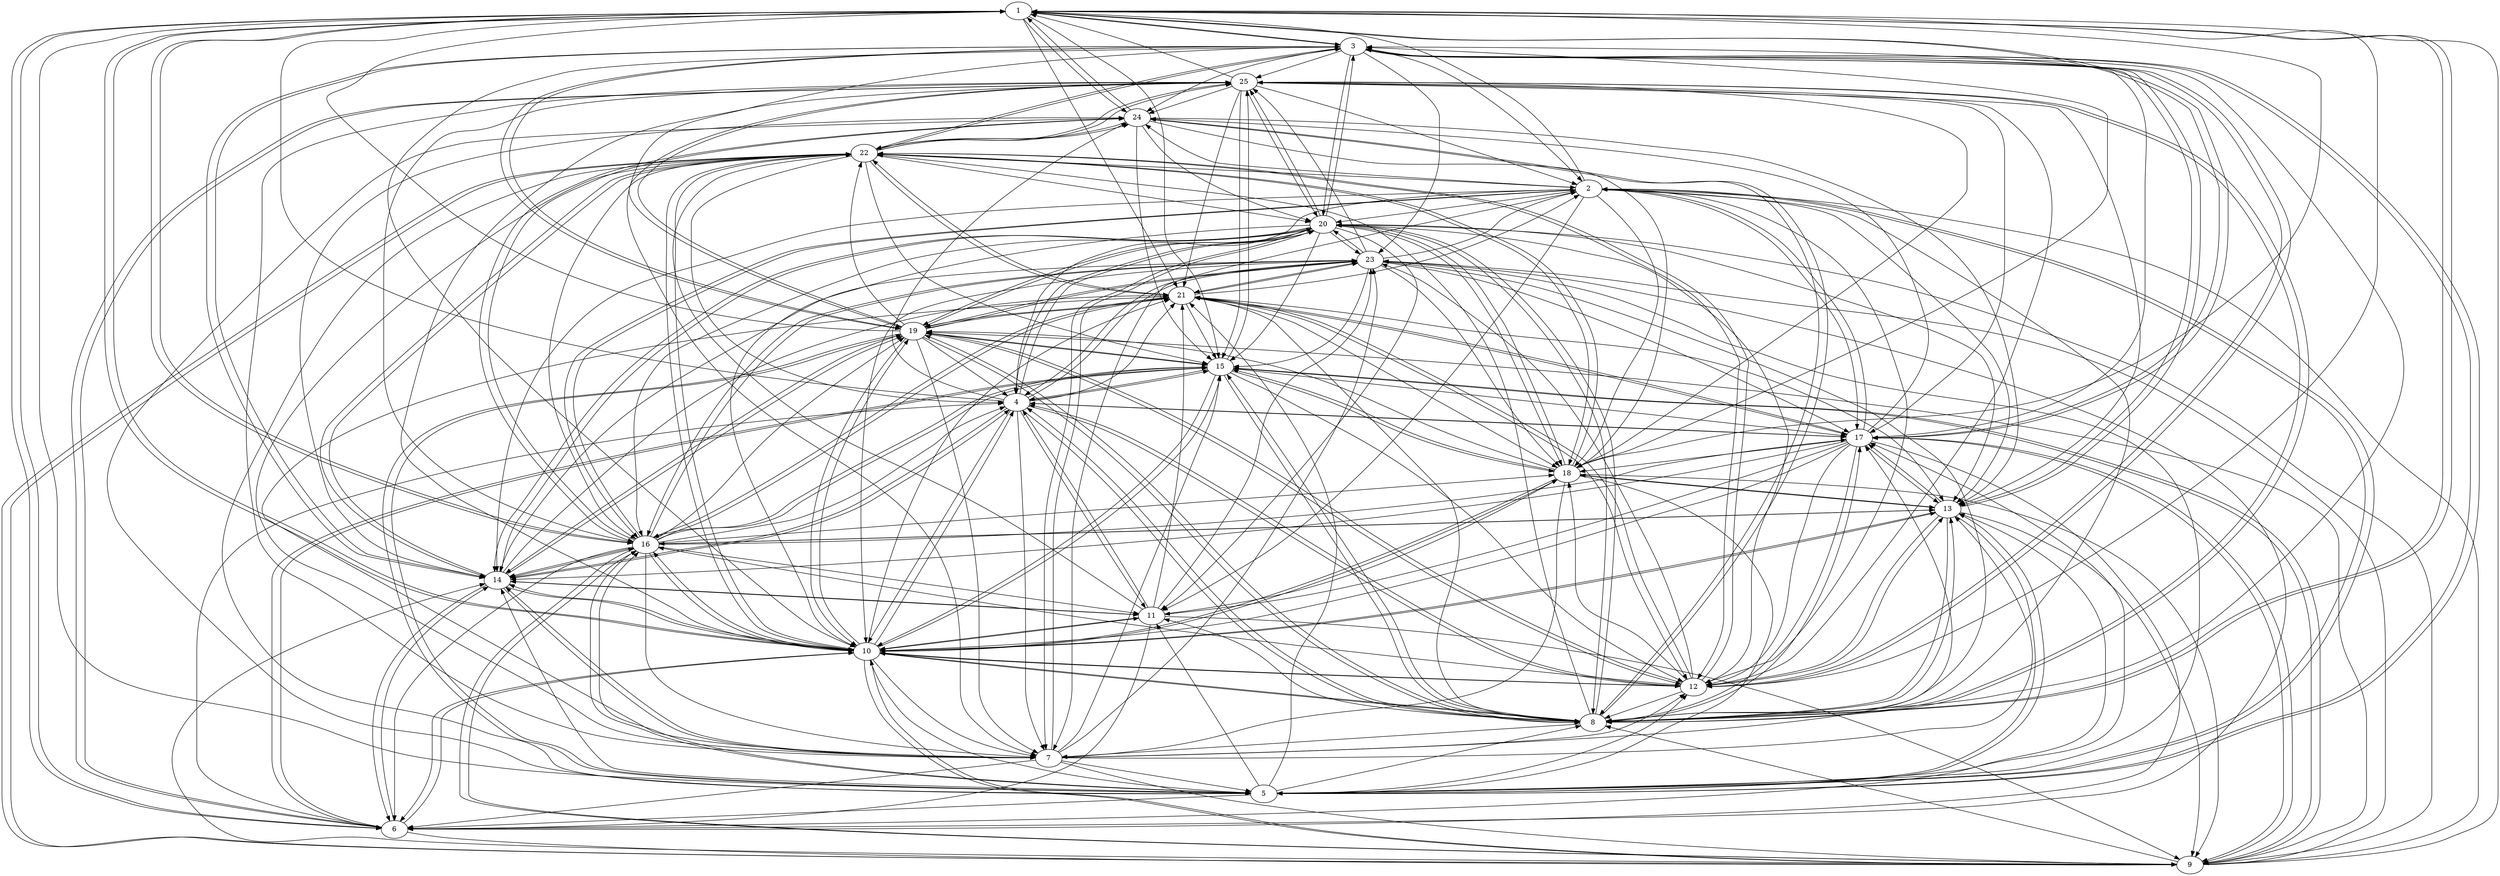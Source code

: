 strict digraph {  
 node [shape= ellipse];
1	2	3	4	5	6	7	8	9	10	11	12	13	14	15	16	17	18	19	20	21	22	23	24	25	;
1->24;
1->21;
1->18;
1->17;
1->16;
1->15;
1->10;
1->8;
1->6;
1->5;
1->3;
2->5;
2->13;
2->24;
2->20;
2->18;
2->17;
2->16;
2->14;
2->13;
2->11;
2->8;
2->7;
2->4;
2->1;
3->20;
3->13;
3->10;
3->25;
3->24;
3->23;
3->22;
3->20;
3->19;
3->14;
3->13;
3->12;
3->10;
3->7;
3->5;
3->2;
3->1;
4->24;
4->23;
4->21;
4->20;
4->17;
4->15;
4->14;
4->12;
4->11;
4->10;
4->8;
4->7;
4->1;
5->22;
5->23;
5->21;
5->19;
5->17;
5->16;
5->14;
5->13;
5->12;
5->11;
5->8;
5->6;
5->3;
5->2;
6->4;
6->25;
6->15;
6->14;
6->13;
6->10;
6->9;
6->1;
7->23;
7->22;
7->20;
7->17;
7->15;
7->14;
7->13;
7->12;
7->9;
7->6;
7->5;
8->25;
8->24;
8->22;
8->21;
8->20;
8->19;
8->17;
8->15;
8->13;
8->11;
8->10;
8->7;
8->4;
8->3;
8->1;
9->2;
9->23;
9->22;
9->19;
9->17;
9->16;
9->15;
9->14;
9->10;
9->8;
9->2;
9->1;
10->21;
10->25;
10->22;
10->19;
10->18;
10->16;
10->15;
10->14;
10->13;
10->12;
10->11;
10->9;
10->8;
10->7;
10->6;
10->5;
10->4;
10->1;
11->18;
11->23;
11->22;
11->21;
11->18;
11->14;
11->10;
11->9;
11->6;
11->4;
12->16;
12->25;
12->23;
12->22;
12->21;
12->19;
12->18;
12->13;
12->10;
12->8;
12->4;
12->3;
12->2;
12->1;
13->18;
13->17;
13->16;
13->12;
13->10;
13->9;
13->8;
13->5;
13->3;
14->24;
14->22;
14->21;
14->20;
14->19;
14->16;
14->11;
14->10;
14->7;
14->6;
14->4;
14->3;
15->25;
15->19;
15->18;
15->17;
15->16;
15->12;
15->10;
15->9;
15->8;
15->6;
15->4;
16->13;
16->6;
16->19;
16->25;
16->24;
16->23;
16->21;
16->19;
16->18;
16->17;
16->15;
16->14;
16->13;
16->11;
16->10;
16->9;
16->7;
16->6;
16->5;
16->4;
16->2;
16->1;
17->1;
17->9;
17->24;
17->21;
17->18;
17->14;
17->13;
17->12;
17->11;
17->10;
17->8;
17->6;
17->4;
17->3;
17->2;
18->22;
18->20;
18->19;
18->15;
18->13;
18->10;
18->9;
18->7;
18->5;
18->3;
19->14;
19->1;
19->25;
19->23;
19->22;
19->21;
19->20;
19->15;
19->12;
19->10;
19->8;
19->7;
19->5;
19->4;
19->3;
19->1;
20->19;
20->25;
20->23;
20->18;
20->16;
20->15;
20->14;
20->13;
20->12;
20->11;
20->10;
20->9;
20->8;
20->7;
20->4;
20->3;
21->15;
21->18;
21->23;
21->22;
21->19;
21->18;
21->17;
21->16;
21->15;
21->13;
21->12;
21->7;
21->2;
22->10;
22->3;
22->25;
22->24;
22->21;
22->20;
22->18;
22->16;
22->15;
22->14;
22->12;
22->10;
22->9;
22->4;
22->3;
22->2;
23->16;
23->25;
23->21;
23->20;
23->19;
23->18;
23->17;
23->15;
23->14;
23->10;
23->8;
23->6;
23->4;
23->2;
24->22;
24->20;
24->18;
24->16;
24->15;
24->13;
24->8;
24->5;
24->1;
25->24;
25->22;
25->21;
25->20;
25->19;
25->18;
25->17;
25->15;
25->13;
25->8;
25->7;
25->6;
25->2;
25->1;
}
